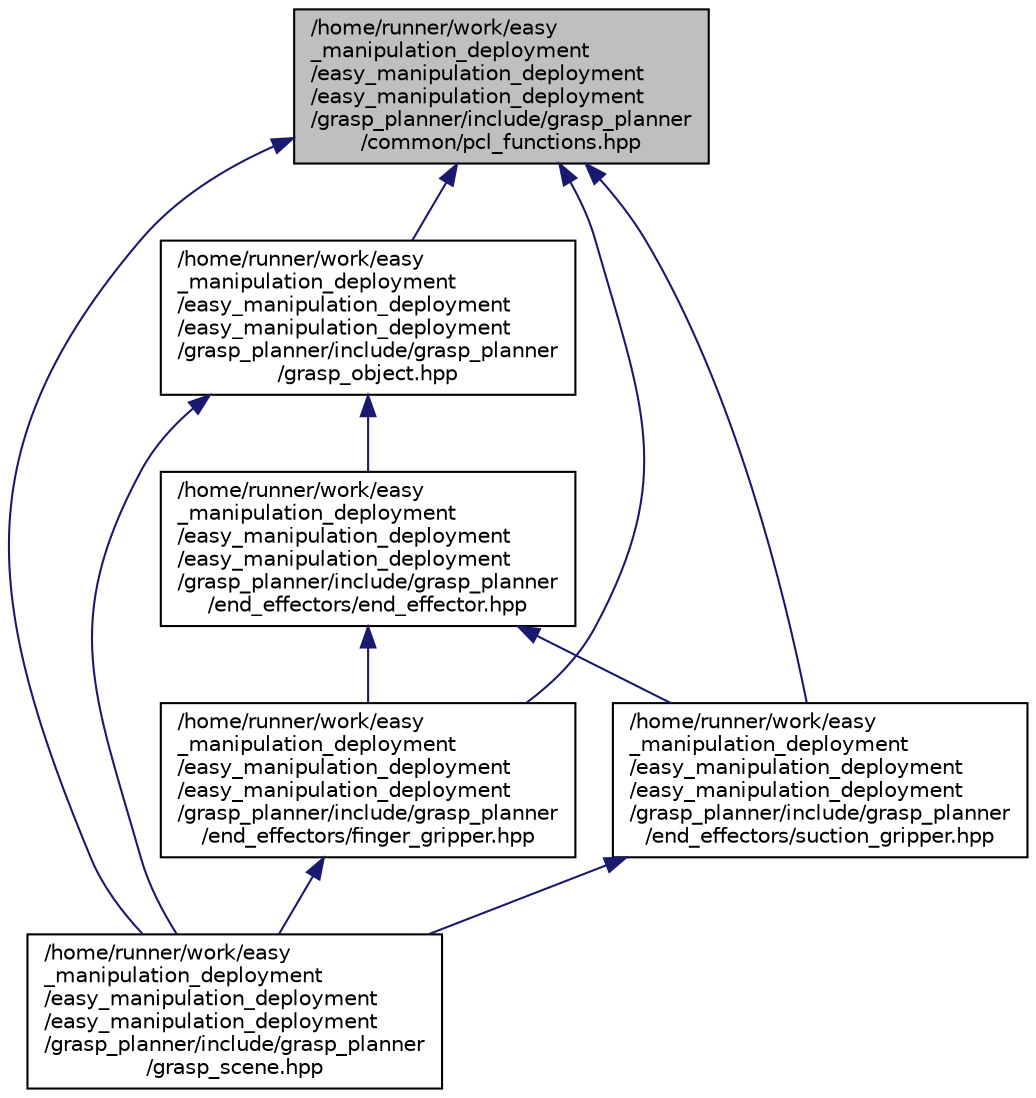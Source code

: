 digraph "/home/runner/work/easy_manipulation_deployment/easy_manipulation_deployment/easy_manipulation_deployment/grasp_planner/include/grasp_planner/common/pcl_functions.hpp"
{
 // LATEX_PDF_SIZE
  edge [fontname="Helvetica",fontsize="10",labelfontname="Helvetica",labelfontsize="10"];
  node [fontname="Helvetica",fontsize="10",shape=record];
  Node1 [label="/home/runner/work/easy\l_manipulation_deployment\l/easy_manipulation_deployment\l/easy_manipulation_deployment\l/grasp_planner/include/grasp_planner\l/common/pcl_functions.hpp",height=0.2,width=0.4,color="black", fillcolor="grey75", style="filled", fontcolor="black",tooltip=" "];
  Node1 -> Node2 [dir="back",color="midnightblue",fontsize="10",style="solid",fontname="Helvetica"];
  Node2 [label="/home/runner/work/easy\l_manipulation_deployment\l/easy_manipulation_deployment\l/easy_manipulation_deployment\l/grasp_planner/include/grasp_planner\l/end_effectors/finger_gripper.hpp",height=0.2,width=0.4,color="black", fillcolor="white", style="filled",URL="$finger__gripper_8hpp.html",tooltip=" "];
  Node2 -> Node3 [dir="back",color="midnightblue",fontsize="10",style="solid",fontname="Helvetica"];
  Node3 [label="/home/runner/work/easy\l_manipulation_deployment\l/easy_manipulation_deployment\l/easy_manipulation_deployment\l/grasp_planner/include/grasp_planner\l/grasp_scene.hpp",height=0.2,width=0.4,color="black", fillcolor="white", style="filled",URL="$grasp__scene_8hpp.html",tooltip=" "];
  Node1 -> Node4 [dir="back",color="midnightblue",fontsize="10",style="solid",fontname="Helvetica"];
  Node4 [label="/home/runner/work/easy\l_manipulation_deployment\l/easy_manipulation_deployment\l/easy_manipulation_deployment\l/grasp_planner/include/grasp_planner\l/end_effectors/suction_gripper.hpp",height=0.2,width=0.4,color="black", fillcolor="white", style="filled",URL="$suction__gripper_8hpp.html",tooltip=" "];
  Node4 -> Node3 [dir="back",color="midnightblue",fontsize="10",style="solid",fontname="Helvetica"];
  Node1 -> Node5 [dir="back",color="midnightblue",fontsize="10",style="solid",fontname="Helvetica"];
  Node5 [label="/home/runner/work/easy\l_manipulation_deployment\l/easy_manipulation_deployment\l/easy_manipulation_deployment\l/grasp_planner/include/grasp_planner\l/grasp_object.hpp",height=0.2,width=0.4,color="black", fillcolor="white", style="filled",URL="$grasp__object_8hpp.html",tooltip=" "];
  Node5 -> Node6 [dir="back",color="midnightblue",fontsize="10",style="solid",fontname="Helvetica"];
  Node6 [label="/home/runner/work/easy\l_manipulation_deployment\l/easy_manipulation_deployment\l/easy_manipulation_deployment\l/grasp_planner/include/grasp_planner\l/end_effectors/end_effector.hpp",height=0.2,width=0.4,color="black", fillcolor="white", style="filled",URL="$end__effector_8hpp.html",tooltip=" "];
  Node6 -> Node2 [dir="back",color="midnightblue",fontsize="10",style="solid",fontname="Helvetica"];
  Node6 -> Node4 [dir="back",color="midnightblue",fontsize="10",style="solid",fontname="Helvetica"];
  Node5 -> Node3 [dir="back",color="midnightblue",fontsize="10",style="solid",fontname="Helvetica"];
  Node1 -> Node3 [dir="back",color="midnightblue",fontsize="10",style="solid",fontname="Helvetica"];
}
